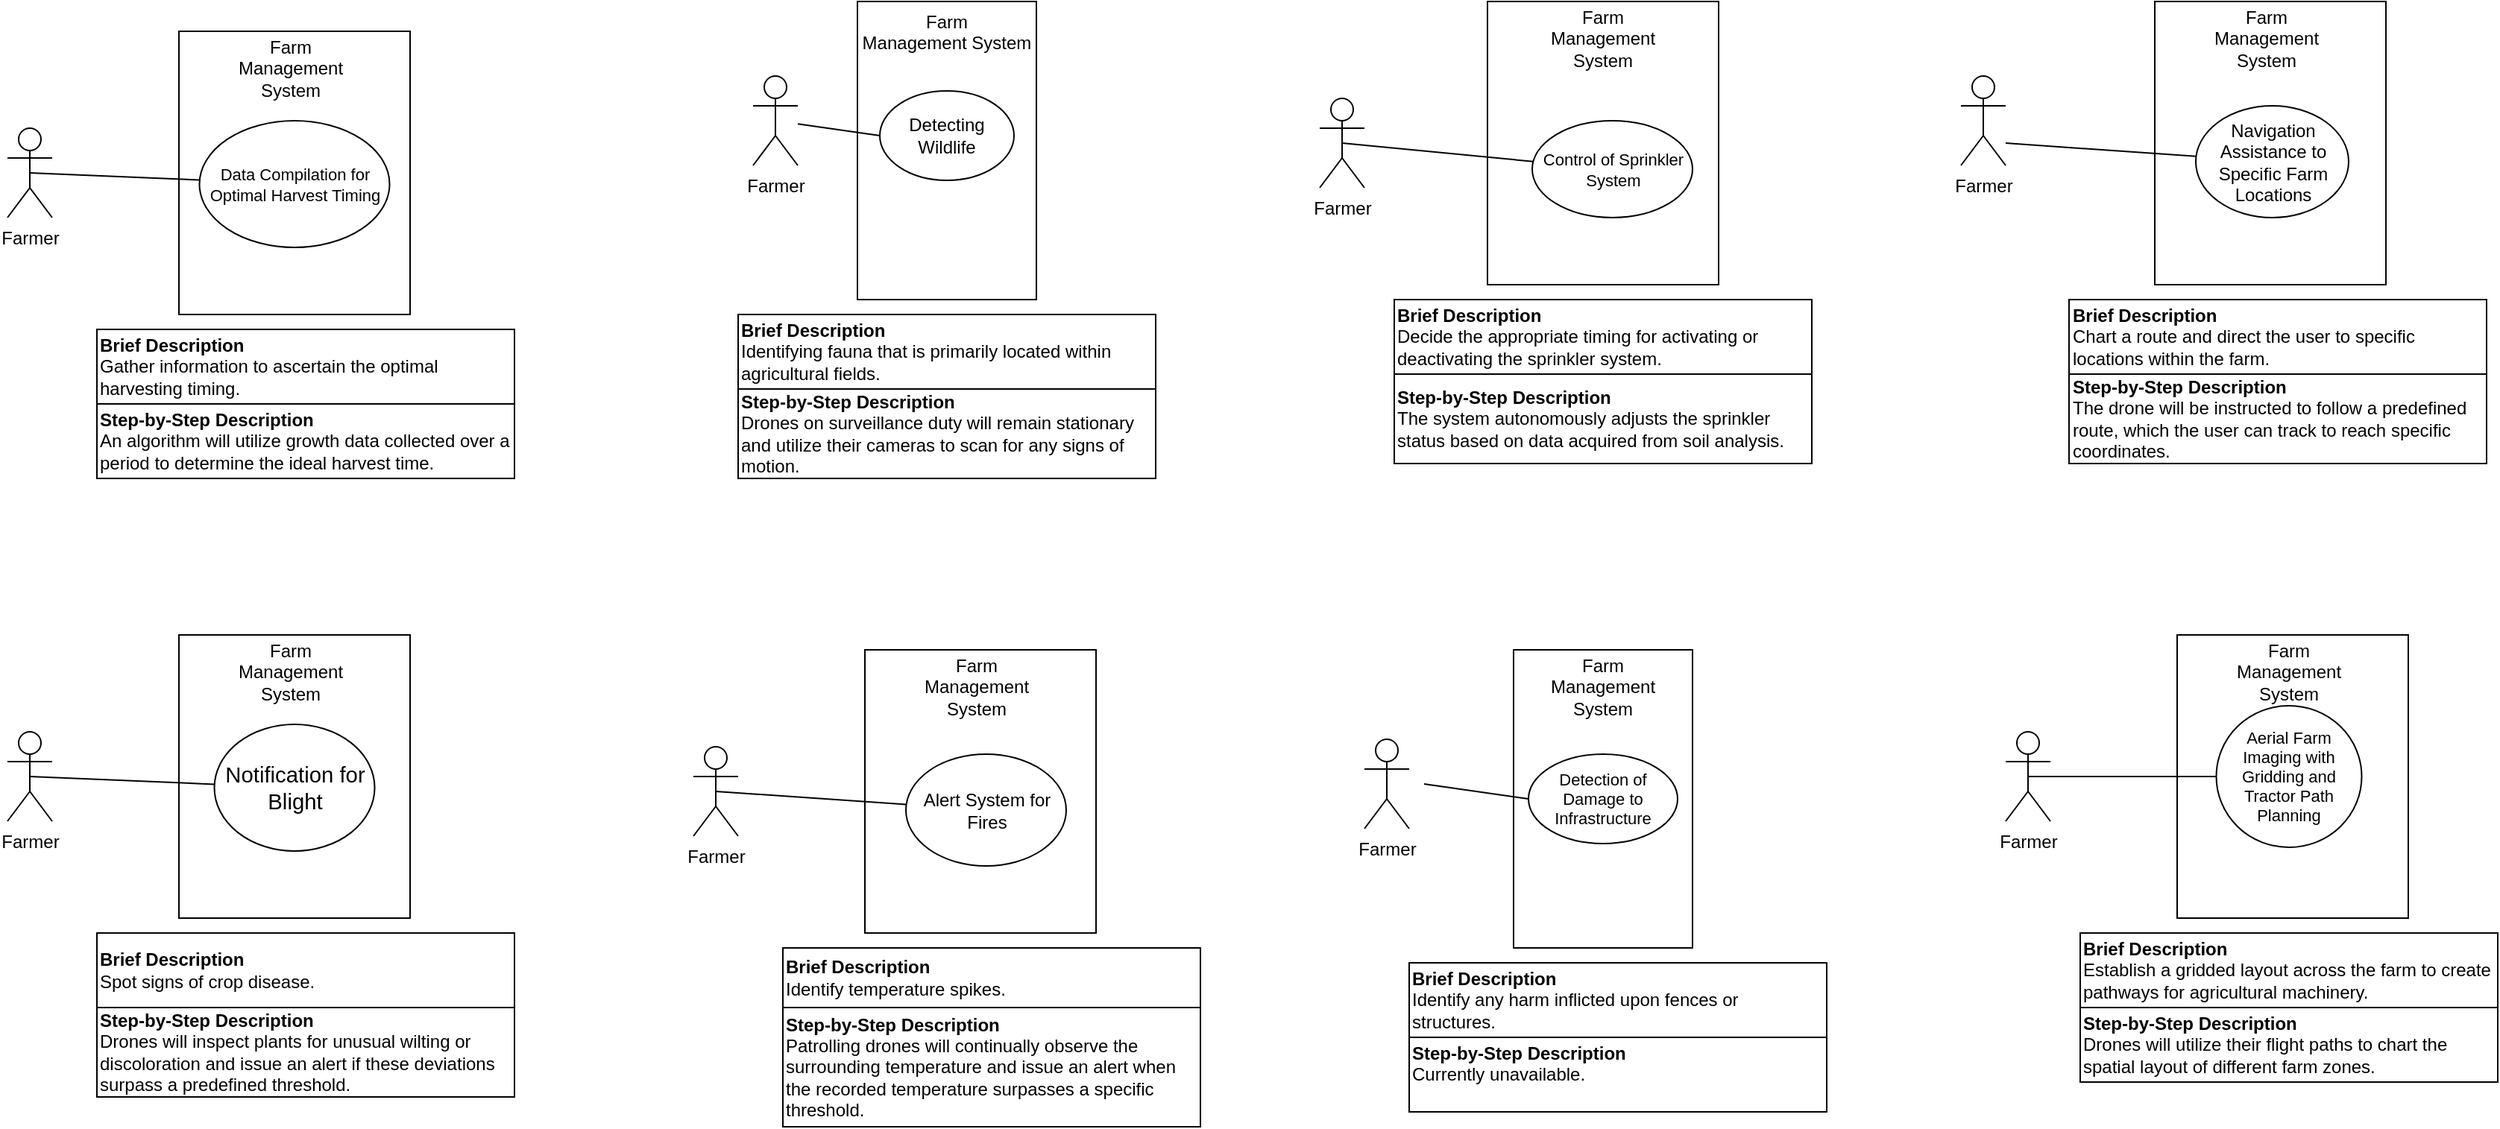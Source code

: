 <mxfile version="21.8.2" type="device" pages="3">
  <diagram id="4um2gKCAfB23NJnJ0VFd" name="Individual Use Cases">
    <mxGraphModel dx="2490" dy="1128" grid="1" gridSize="10" guides="1" tooltips="1" connect="1" arrows="1" fold="1" page="0" pageScale="1" pageWidth="850" pageHeight="1100" math="0" shadow="0">
      <root>
        <mxCell id="0" />
        <mxCell id="1" parent="0" />
        <mxCell id="TH1MS-x_CLSVfXq_Zxxo-1" value="Farmer" style="shape=umlActor;verticalLabelPosition=bottom;verticalAlign=top;html=1;outlineConnect=0;" parent="1" vertex="1">
          <mxGeometry x="90" y="130" width="30" height="60" as="geometry" />
        </mxCell>
        <mxCell id="TH1MS-x_CLSVfXq_Zxxo-10" value="&lt;div&gt;&lt;span style=&quot;font-weight: normal;&quot;&gt;Farm&lt;/span&gt;&lt;/div&gt;&lt;div&gt;&lt;span style=&quot;font-weight: normal;&quot;&gt;Management System&lt;/span&gt;&lt;/div&gt;" style="rounded=0;whiteSpace=wrap;html=1;labelPosition=center;verticalLabelPosition=middle;align=center;verticalAlign=top;fontStyle=1" parent="1" vertex="1">
          <mxGeometry x="160" y="80" width="120" height="200" as="geometry" />
        </mxCell>
        <mxCell id="TH1MS-x_CLSVfXq_Zxxo-11" value="Detecting Wildlife" style="ellipse;whiteSpace=wrap;html=1;" parent="1" vertex="1">
          <mxGeometry x="175" y="140" width="90" height="60" as="geometry" />
        </mxCell>
        <mxCell id="jcUZsNPMRemSoPe6aqb2-1" value="" style="endArrow=none;html=1;rounded=0;entryX=0;entryY=0.5;entryDx=0;entryDy=0;" parent="1" source="TH1MS-x_CLSVfXq_Zxxo-1" target="TH1MS-x_CLSVfXq_Zxxo-11" edge="1">
          <mxGeometry width="50" height="50" relative="1" as="geometry">
            <mxPoint x="125" y="210" as="sourcePoint" />
            <mxPoint x="175" y="160" as="targetPoint" />
          </mxGeometry>
        </mxCell>
        <mxCell id="jcUZsNPMRemSoPe6aqb2-2" value="" style="whiteSpace=wrap;html=1;" parent="1" vertex="1">
          <mxGeometry x="600" y="515" width="120" height="200" as="geometry" />
        </mxCell>
        <mxCell id="jcUZsNPMRemSoPe6aqb2-5" value="" style="endArrow=none;html=1;rounded=0;" parent="1" edge="1">
          <mxGeometry width="50" height="50" relative="1" as="geometry">
            <mxPoint x="540" y="605" as="sourcePoint" />
            <mxPoint x="610" y="615" as="targetPoint" />
          </mxGeometry>
        </mxCell>
        <mxCell id="jcUZsNPMRemSoPe6aqb2-4" value="Farmer" style="shape=umlActor;verticalLabelPosition=bottom;verticalAlign=top;html=1;outlineConnect=0;" parent="1" vertex="1">
          <mxGeometry x="500" y="575" width="30" height="60" as="geometry" />
        </mxCell>
        <mxCell id="jcUZsNPMRemSoPe6aqb2-6" value="Farm Management&lt;br&gt;System" style="text;html=1;strokeColor=none;fillColor=none;align=center;verticalAlign=middle;whiteSpace=wrap;rounded=0;" parent="1" vertex="1">
          <mxGeometry x="630" y="525" width="60" height="30" as="geometry" />
        </mxCell>
        <mxCell id="lPfPDWB_ZJC9qNKEnLVF-2" value="Detection of Damage to Infrastructure" style="ellipse;whiteSpace=wrap;html=1;fontSize=11;" parent="1" vertex="1">
          <mxGeometry x="610" y="585" width="100" height="60" as="geometry" />
        </mxCell>
        <mxCell id="C3q1HsH8Zarrx_W9fXwR-1" value="" style="rounded=0;whiteSpace=wrap;html=1;" parent="1" vertex="1">
          <mxGeometry x="1030" y="80" width="155" height="190" as="geometry" />
        </mxCell>
        <mxCell id="C3q1HsH8Zarrx_W9fXwR-2" value="Farmer" style="shape=umlActor;verticalLabelPosition=bottom;verticalAlign=top;html=1;outlineConnect=0;" parent="1" vertex="1">
          <mxGeometry x="900" y="130" width="30" height="60" as="geometry" />
        </mxCell>
        <mxCell id="C3q1HsH8Zarrx_W9fXwR-3" value="Navigation Assistance to Specific Farm Locations" style="ellipse;whiteSpace=wrap;html=1;" parent="1" vertex="1">
          <mxGeometry x="1057.5" y="150" width="102.5" height="75" as="geometry" />
        </mxCell>
        <mxCell id="C3q1HsH8Zarrx_W9fXwR-4" value="Farm&lt;br&gt;Management&lt;br&gt;System" style="text;html=1;strokeColor=none;fillColor=none;align=center;verticalAlign=middle;whiteSpace=wrap;rounded=0;" parent="1" vertex="1">
          <mxGeometry x="1075" y="90" width="60" height="30" as="geometry" />
        </mxCell>
        <mxCell id="C3q1HsH8Zarrx_W9fXwR-6" value="" style="endArrow=none;html=1;rounded=0;exitX=0.5;exitY=0.5;exitDx=0;exitDy=0;exitPerimeter=0;" parent="1" target="C3q1HsH8Zarrx_W9fXwR-3" edge="1">
          <mxGeometry width="50" height="50" relative="1" as="geometry">
            <mxPoint x="930" y="175" as="sourcePoint" />
            <mxPoint x="1025" y="160" as="targetPoint" />
          </mxGeometry>
        </mxCell>
        <mxCell id="C3q1HsH8Zarrx_W9fXwR-23" value="" style="rounded=0;whiteSpace=wrap;html=1;" parent="1" vertex="1">
          <mxGeometry x="1045" y="505" width="155" height="190" as="geometry" />
        </mxCell>
        <mxCell id="C3q1HsH8Zarrx_W9fXwR-24" value="Farmer" style="shape=umlActor;verticalLabelPosition=bottom;verticalAlign=top;html=1;outlineConnect=0;" parent="1" vertex="1">
          <mxGeometry x="930" y="570" width="30" height="60" as="geometry" />
        </mxCell>
        <mxCell id="C3q1HsH8Zarrx_W9fXwR-25" value="&lt;span id=&quot;docs-internal-guid-2153b64b-7fff-760e-a08f-6de862239b44&quot; style=&quot;font-size: 11px;&quot;&gt;&lt;span style=&quot;font-size: 11px; font-family: Arial; background-color: transparent; font-variant-numeric: normal; font-variant-east-asian: normal; vertical-align: baseline;&quot;&gt;Aerial Farm Imaging with Gridding and Tractor Path Planning&lt;/span&gt;&lt;/span&gt;" style="ellipse;whiteSpace=wrap;html=1;fontSize=11;" parent="1" vertex="1">
          <mxGeometry x="1071.25" y="552.5" width="97.5" height="95" as="geometry" />
        </mxCell>
        <mxCell id="C3q1HsH8Zarrx_W9fXwR-26" value="Farm&lt;br&gt;Management&lt;br&gt;System" style="text;html=1;strokeColor=none;fillColor=none;align=center;verticalAlign=middle;whiteSpace=wrap;rounded=0;" parent="1" vertex="1">
          <mxGeometry x="1090" y="515" width="60" height="30" as="geometry" />
        </mxCell>
        <mxCell id="C3q1HsH8Zarrx_W9fXwR-27" value="" style="endArrow=none;html=1;rounded=0;exitX=0.5;exitY=0.5;exitDx=0;exitDy=0;exitPerimeter=0;" parent="1" source="C3q1HsH8Zarrx_W9fXwR-24" target="C3q1HsH8Zarrx_W9fXwR-25" edge="1">
          <mxGeometry width="50" height="50" relative="1" as="geometry">
            <mxPoint x="990" y="635" as="sourcePoint" />
            <mxPoint x="1040" y="585" as="targetPoint" />
          </mxGeometry>
        </mxCell>
        <mxCell id="3ZTJvuzw1xugpm4UXg8w-1" value="" style="rounded=0;whiteSpace=wrap;html=1;" parent="1" vertex="1">
          <mxGeometry x="582.5" y="80" width="155" height="190" as="geometry" />
        </mxCell>
        <mxCell id="3ZTJvuzw1xugpm4UXg8w-2" value="Farmer" style="shape=umlActor;verticalLabelPosition=bottom;verticalAlign=top;html=1;outlineConnect=0;" parent="1" vertex="1">
          <mxGeometry x="470" y="145" width="30" height="60" as="geometry" />
        </mxCell>
        <mxCell id="3ZTJvuzw1xugpm4UXg8w-3" value="&lt;span id=&quot;docs-internal-guid-8dd8d529-7fff-9c65-739e-58dd05d31344&quot; style=&quot;font-size: 11px;&quot;&gt;&lt;span style=&quot;font-size: 11px; font-family: Arial; background-color: transparent; font-variant-numeric: normal; font-variant-east-asian: normal; vertical-align: baseline;&quot;&gt;Control of Sprinkler System&lt;/span&gt;&lt;/span&gt;" style="ellipse;whiteSpace=wrap;html=1;fontSize=11;" parent="1" vertex="1">
          <mxGeometry x="612.5" y="160" width="107.5" height="65" as="geometry" />
        </mxCell>
        <mxCell id="3ZTJvuzw1xugpm4UXg8w-4" value="Farm&lt;br&gt;Management&lt;br&gt;System" style="text;html=1;strokeColor=none;fillColor=none;align=center;verticalAlign=middle;whiteSpace=wrap;rounded=0;" parent="1" vertex="1">
          <mxGeometry x="630" y="90" width="60" height="30" as="geometry" />
        </mxCell>
        <mxCell id="3ZTJvuzw1xugpm4UXg8w-5" value="" style="endArrow=none;html=1;rounded=0;exitX=0.5;exitY=0.5;exitDx=0;exitDy=0;exitPerimeter=0;" parent="1" source="3ZTJvuzw1xugpm4UXg8w-2" target="3ZTJvuzw1xugpm4UXg8w-3" edge="1">
          <mxGeometry width="50" height="50" relative="1" as="geometry">
            <mxPoint x="530" y="210" as="sourcePoint" />
            <mxPoint x="580" y="160" as="targetPoint" />
          </mxGeometry>
        </mxCell>
        <mxCell id="3ZTJvuzw1xugpm4UXg8w-10" value="" style="rounded=0;whiteSpace=wrap;html=1;" parent="1" vertex="1">
          <mxGeometry x="-295" y="505" width="155" height="190" as="geometry" />
        </mxCell>
        <mxCell id="3ZTJvuzw1xugpm4UXg8w-11" value="Farmer" style="shape=umlActor;verticalLabelPosition=bottom;verticalAlign=top;html=1;outlineConnect=0;" parent="1" vertex="1">
          <mxGeometry x="-410" y="570" width="30" height="60" as="geometry" />
        </mxCell>
        <mxCell id="3ZTJvuzw1xugpm4UXg8w-12" value="&lt;span id=&quot;docs-internal-guid-71886cd5-7fff-0b41-8534-08dae270cb66&quot;&gt;&lt;span style=&quot;font-size: 11pt; font-family: Arial; background-color: transparent; font-variant-numeric: normal; font-variant-east-asian: normal; vertical-align: baseline;&quot;&gt;Notification for Blight&lt;/span&gt;&lt;/span&gt;" style="ellipse;whiteSpace=wrap;html=1;" parent="1" vertex="1">
          <mxGeometry x="-271.25" y="565" width="107.5" height="85" as="geometry" />
        </mxCell>
        <mxCell id="3ZTJvuzw1xugpm4UXg8w-13" value="Farm&lt;br&gt;Management&lt;br&gt;System" style="text;html=1;strokeColor=none;fillColor=none;align=center;verticalAlign=middle;whiteSpace=wrap;rounded=0;" parent="1" vertex="1">
          <mxGeometry x="-250" y="515" width="60" height="30" as="geometry" />
        </mxCell>
        <mxCell id="3ZTJvuzw1xugpm4UXg8w-14" value="" style="endArrow=none;html=1;rounded=0;exitX=0.5;exitY=0.5;exitDx=0;exitDy=0;exitPerimeter=0;" parent="1" source="3ZTJvuzw1xugpm4UXg8w-11" target="3ZTJvuzw1xugpm4UXg8w-12" edge="1">
          <mxGeometry width="50" height="50" relative="1" as="geometry">
            <mxPoint x="-350" y="635" as="sourcePoint" />
            <mxPoint x="-300" y="585" as="targetPoint" />
          </mxGeometry>
        </mxCell>
        <mxCell id="C3q1HsH8Zarrx_W9fXwR-32" value="" style="rounded=0;whiteSpace=wrap;html=1;" parent="1" vertex="1">
          <mxGeometry x="-295" y="100" width="155" height="190" as="geometry" />
        </mxCell>
        <mxCell id="C3q1HsH8Zarrx_W9fXwR-33" value="Farmer" style="shape=umlActor;verticalLabelPosition=bottom;verticalAlign=top;html=1;outlineConnect=0;" parent="1" vertex="1">
          <mxGeometry x="-410" y="165" width="30" height="60" as="geometry" />
        </mxCell>
        <mxCell id="C3q1HsH8Zarrx_W9fXwR-34" value="&lt;font face=&quot;Arial&quot;&gt;Data Compilation for Optimal Harvest Timing&lt;br&gt;&lt;/font&gt;" style="ellipse;whiteSpace=wrap;html=1;fontSize=11;" parent="1" vertex="1">
          <mxGeometry x="-281.25" y="160" width="127.5" height="85" as="geometry" />
        </mxCell>
        <mxCell id="C3q1HsH8Zarrx_W9fXwR-35" value="Farm&lt;br&gt;Management&lt;br&gt;System" style="text;html=1;strokeColor=none;fillColor=none;align=center;verticalAlign=middle;whiteSpace=wrap;rounded=0;" parent="1" vertex="1">
          <mxGeometry x="-250" y="110" width="60" height="30" as="geometry" />
        </mxCell>
        <mxCell id="C3q1HsH8Zarrx_W9fXwR-36" value="" style="endArrow=none;html=1;rounded=0;exitX=0.5;exitY=0.5;exitDx=0;exitDy=0;exitPerimeter=0;" parent="1" source="C3q1HsH8Zarrx_W9fXwR-33" target="C3q1HsH8Zarrx_W9fXwR-34" edge="1">
          <mxGeometry width="50" height="50" relative="1" as="geometry">
            <mxPoint x="-350" y="230" as="sourcePoint" />
            <mxPoint x="-300" y="180" as="targetPoint" />
          </mxGeometry>
        </mxCell>
        <mxCell id="C3q1HsH8Zarrx_W9fXwR-41" value="" style="rounded=0;whiteSpace=wrap;html=1;" parent="1" vertex="1">
          <mxGeometry x="165" y="515" width="155" height="190" as="geometry" />
        </mxCell>
        <mxCell id="C3q1HsH8Zarrx_W9fXwR-42" value="Farmer" style="shape=umlActor;verticalLabelPosition=bottom;verticalAlign=top;html=1;outlineConnect=0;" parent="1" vertex="1">
          <mxGeometry x="50" y="580" width="30" height="60" as="geometry" />
        </mxCell>
        <mxCell id="C3q1HsH8Zarrx_W9fXwR-43" value="&lt;font face=&quot;Arial&quot;&gt;Alert System for Fires&lt;/font&gt;" style="ellipse;whiteSpace=wrap;html=1;" parent="1" vertex="1">
          <mxGeometry x="192.5" y="585" width="107.5" height="75" as="geometry" />
        </mxCell>
        <mxCell id="C3q1HsH8Zarrx_W9fXwR-44" value="Farm&lt;br&gt;Management&lt;br&gt;System" style="text;html=1;strokeColor=none;fillColor=none;align=center;verticalAlign=middle;whiteSpace=wrap;rounded=0;" parent="1" vertex="1">
          <mxGeometry x="210" y="525" width="60" height="30" as="geometry" />
        </mxCell>
        <mxCell id="C3q1HsH8Zarrx_W9fXwR-45" value="" style="endArrow=none;html=1;rounded=0;exitX=0.5;exitY=0.5;exitDx=0;exitDy=0;exitPerimeter=0;" parent="1" source="C3q1HsH8Zarrx_W9fXwR-42" target="C3q1HsH8Zarrx_W9fXwR-43" edge="1">
          <mxGeometry width="50" height="50" relative="1" as="geometry">
            <mxPoint x="110" y="645" as="sourcePoint" />
            <mxPoint x="160" y="595" as="targetPoint" />
          </mxGeometry>
        </mxCell>
        <mxCell id="E-vOcBIelgj4l8DC9YDQ-1" value="&lt;b&gt;Brief Description&lt;/b&gt;&lt;br&gt;Identifying fauna that is primarily located within agricultural fields.&lt;br&gt;" style="rounded=0;whiteSpace=wrap;html=1;align=left;" parent="1" vertex="1">
          <mxGeometry x="80" y="290" width="280" height="50" as="geometry" />
        </mxCell>
        <mxCell id="E-vOcBIelgj4l8DC9YDQ-2" value="&lt;b&gt;Step-by-Step Description&lt;/b&gt;&lt;br&gt;Drones on surveillance duty will remain stationary and utilize their cameras to scan for any signs of motion." style="rounded=0;whiteSpace=wrap;html=1;align=left;" parent="1" vertex="1">
          <mxGeometry x="80" y="340" width="280" height="60" as="geometry" />
        </mxCell>
        <mxCell id="E-vOcBIelgj4l8DC9YDQ-3" value="&lt;b&gt;Brief Description&lt;/b&gt;&lt;br&gt;Decide the appropriate timing for activating or deactivating the sprinkler system." style="rounded=0;whiteSpace=wrap;html=1;align=left;" parent="1" vertex="1">
          <mxGeometry x="520" y="280" width="280" height="50" as="geometry" />
        </mxCell>
        <mxCell id="E-vOcBIelgj4l8DC9YDQ-4" value="&lt;b&gt;Step-by-Step Description&lt;/b&gt;&lt;br&gt;The system autonomously adjusts the sprinkler status based on data acquired from soil analysis." style="rounded=0;whiteSpace=wrap;html=1;align=left;" parent="1" vertex="1">
          <mxGeometry x="520" y="330" width="280" height="60" as="geometry" />
        </mxCell>
        <mxCell id="E-vOcBIelgj4l8DC9YDQ-5" value="&lt;b&gt;Brief Description&lt;/b&gt;&lt;br&gt;Identify any harm inflicted upon fences or structures." style="rounded=0;whiteSpace=wrap;html=1;align=left;" parent="1" vertex="1">
          <mxGeometry x="530" y="725" width="280" height="50" as="geometry" />
        </mxCell>
        <mxCell id="E-vOcBIelgj4l8DC9YDQ-6" value="&lt;b&gt;Step-by-Step Description&lt;br&gt;&lt;/b&gt;Currently unavailable.&lt;br&gt;&lt;br&gt;" style="rounded=0;whiteSpace=wrap;html=1;align=left;" parent="1" vertex="1">
          <mxGeometry x="530" y="775" width="280" height="50" as="geometry" />
        </mxCell>
        <mxCell id="E-vOcBIelgj4l8DC9YDQ-7" value="&lt;b&gt;Brief Description&lt;/b&gt;&lt;br&gt;Spot signs of crop disease." style="rounded=0;whiteSpace=wrap;html=1;align=left;" parent="1" vertex="1">
          <mxGeometry x="-350" y="705" width="280" height="50" as="geometry" />
        </mxCell>
        <mxCell id="E-vOcBIelgj4l8DC9YDQ-8" value="&lt;b&gt;Step-by-Step Description&lt;br&gt;&lt;/b&gt;Drones will inspect plants for unusual wilting or discoloration and issue an alert if these deviations surpass a predefined threshold.&lt;br&gt;" style="rounded=0;whiteSpace=wrap;html=1;align=left;" parent="1" vertex="1">
          <mxGeometry x="-350" y="755" width="280" height="60" as="geometry" />
        </mxCell>
        <mxCell id="E-vOcBIelgj4l8DC9YDQ-9" value="&lt;b&gt;Brief Description&lt;/b&gt;&lt;br&gt;Chart a route and direct the user to specific locations within the farm." style="rounded=0;whiteSpace=wrap;html=1;align=left;" parent="1" vertex="1">
          <mxGeometry x="972.5" y="280" width="280" height="50" as="geometry" />
        </mxCell>
        <mxCell id="E-vOcBIelgj4l8DC9YDQ-10" value="&lt;b&gt;Step-by-Step Description&lt;br&gt;&lt;/b&gt;The drone will be instructed to follow a predefined route, which the user can track to reach specific coordinates.&lt;br&gt;" style="rounded=0;whiteSpace=wrap;html=1;align=left;" parent="1" vertex="1">
          <mxGeometry x="972.5" y="330" width="280" height="60" as="geometry" />
        </mxCell>
        <mxCell id="E-vOcBIelgj4l8DC9YDQ-11" value="&lt;b&gt;Brief Description&lt;/b&gt;&lt;br&gt;Gather information to ascertain the optimal harvesting timing." style="rounded=0;whiteSpace=wrap;html=1;align=left;" parent="1" vertex="1">
          <mxGeometry x="-350" y="300" width="280" height="50" as="geometry" />
        </mxCell>
        <mxCell id="E-vOcBIelgj4l8DC9YDQ-12" value="&lt;b&gt;Step-by-Step Description&lt;br&gt;&lt;/b&gt;An algorithm will utilize growth data collected over a period to determine the ideal harvest time." style="rounded=0;whiteSpace=wrap;html=1;align=left;" parent="1" vertex="1">
          <mxGeometry x="-350" y="350" width="280" height="50" as="geometry" />
        </mxCell>
        <mxCell id="E-vOcBIelgj4l8DC9YDQ-13" value="&lt;b&gt;Brief Description&lt;/b&gt;&lt;br&gt;Establish a gridded layout across the farm to create pathways for agricultural machinery." style="rounded=0;whiteSpace=wrap;html=1;align=left;" parent="1" vertex="1">
          <mxGeometry x="980" y="705" width="280" height="50" as="geometry" />
        </mxCell>
        <mxCell id="E-vOcBIelgj4l8DC9YDQ-14" value="&lt;b&gt;Step-by-Step Description&lt;br&gt;&lt;/b&gt;Drones will utilize their flight paths to chart the spatial layout of different farm zones." style="rounded=0;whiteSpace=wrap;html=1;align=left;" parent="1" vertex="1">
          <mxGeometry x="980" y="755" width="280" height="50" as="geometry" />
        </mxCell>
        <mxCell id="E-vOcBIelgj4l8DC9YDQ-15" value="&lt;b&gt;Brief Description&lt;/b&gt;&lt;br&gt;Identify temperature spikes." style="rounded=0;whiteSpace=wrap;html=1;align=left;" parent="1" vertex="1">
          <mxGeometry x="110" y="715" width="280" height="40" as="geometry" />
        </mxCell>
        <mxCell id="E-vOcBIelgj4l8DC9YDQ-16" value="&lt;b&gt;Step-by-Step Description&lt;/b&gt;&lt;br&gt;Patrolling drones will continually observe the surrounding temperature and issue an alert when the recorded temperature surpasses a specific threshold." style="rounded=0;whiteSpace=wrap;html=1;align=left;" parent="1" vertex="1">
          <mxGeometry x="110" y="755" width="280" height="80" as="geometry" />
        </mxCell>
      </root>
    </mxGraphModel>
  </diagram>
  <diagram id="-qOg1UVlgXfMNy_iU5KJ" name="Wireframe">
    <mxGraphModel dx="2814" dy="2011" grid="1" gridSize="10" guides="1" tooltips="1" connect="1" arrows="1" fold="1" page="0" pageScale="1" pageWidth="850" pageHeight="1100" math="0" shadow="0">
      <root>
        <mxCell id="0" />
        <mxCell id="1" parent="0" />
        <mxCell id="T6OipnHsvAS3GVhBoPne-1" value="&lt;span style=&quot;color: rgba(0, 0, 0, 0); font-family: monospace; font-size: 0px;&quot;&gt;%3CmxGraphModel%3E%3Croot%3E%3CmxCell%20id%3D%220%22%2F%3E%3CmxCell%20id%3D%221%22%20parent%3D%220%22%2F%3E%3CmxCell%20id%3D%222%22%20value%3D%22Theft%20in%20Progress%22%20style%3D%22text%3Bhtml%3D1%3BstrokeColor%3Dnone%3BfillColor%3Dnone%3Balign%3Dcenter%3BverticalAlign%3Dmiddle%3BwhiteSpace%3Dwrap%3Brounded%3D0%3B%22%20vertex%3D%221%22%20parent%3D%221%22%3E%3CmxGeometry%20x%3D%22245%22%20y%3D%22250%22%20width%3D%22135%22%20height%3D%2230%22%20as%3D%22geometry%22%2F%3E%3C%2FmxCell%3E%3C%2Froot%3E%3C%2FmxGraphModel%3E&lt;/span&gt;" style="strokeWidth=1;shadow=0;dashed=0;align=center;html=1;shape=mxgraph.mockup.containers.window;align=left;verticalAlign=top;spacingLeft=8;strokeColor2=#0097D9;strokeColor3=#C4C4C4;mainText=;fontSize=17;labelBackgroundColor=none;fillColor=#eeeeee;strokeColor=#36393d;" parent="1" vertex="1">
          <mxGeometry x="165" y="115" width="1155" height="745" as="geometry" />
        </mxCell>
        <mxCell id="T6OipnHsvAS3GVhBoPne-2" value="Notification Alerts" style="swimlane;fontSize=13;" parent="1" vertex="1">
          <mxGeometry x="190" y="170" width="375" height="300" as="geometry">
            <mxRectangle x="190" y="170" width="80" height="30" as="alternateBounds" />
          </mxGeometry>
        </mxCell>
        <mxCell id="T6OipnHsvAS3GVhBoPne-4" value="Wildlife Spotted at ___ Location." style="text;html=1;strokeColor=none;fillColor=none;align=center;verticalAlign=middle;whiteSpace=wrap;rounded=0;" parent="T6OipnHsvAS3GVhBoPne-2" vertex="1">
          <mxGeometry x="45" y="37.6" width="135" height="32.4" as="geometry" />
        </mxCell>
        <mxCell id="T6OipnHsvAS3GVhBoPne-5" value="Damage Identified at ___" style="text;html=1;strokeColor=none;fillColor=none;align=center;verticalAlign=middle;whiteSpace=wrap;rounded=0;" parent="T6OipnHsvAS3GVhBoPne-2" vertex="1">
          <mxGeometry x="56.7" y="103.2" width="100" height="30" as="geometry" />
        </mxCell>
        <mxCell id="a_nyMq2hAGcwKseDdpKZ-3" value="Farm Mapping Underway." style="text;html=1;strokeColor=none;fillColor=none;align=center;verticalAlign=middle;whiteSpace=wrap;rounded=0;" parent="T6OipnHsvAS3GVhBoPne-2" vertex="1">
          <mxGeometry x="35" y="153" width="135" height="50" as="geometry" />
        </mxCell>
        <mxCell id="a_nyMq2hAGcwKseDdpKZ-6" value="Activation/Deactivation of Sprinklers." style="text;html=1;strokeColor=none;fillColor=none;align=center;verticalAlign=middle;whiteSpace=wrap;rounded=0;" parent="T6OipnHsvAS3GVhBoPne-2" vertex="1">
          <mxGeometry x="240" y="30" width="100" height="50" as="geometry" />
        </mxCell>
        <mxCell id="w7RPifx10DvSIGGrjfJT-1" value="Harvest Time Identified for ___." style="text;html=1;strokeColor=none;fillColor=none;align=center;verticalAlign=middle;whiteSpace=wrap;rounded=0;" parent="T6OipnHsvAS3GVhBoPne-2" vertex="1">
          <mxGeometry x="225" y="153" width="150" height="55" as="geometry" />
        </mxCell>
        <mxCell id="w7RPifx10DvSIGGrjfJT-2" value="Formation of Farm Grid Underway." style="text;html=1;strokeColor=none;fillColor=none;align=center;verticalAlign=middle;whiteSpace=wrap;rounded=0;" parent="T6OipnHsvAS3GVhBoPne-2" vertex="1">
          <mxGeometry x="39.2" y="223" width="135" height="50" as="geometry" />
        </mxCell>
        <mxCell id="w7RPifx10DvSIGGrjfJT-3" value="Alert: Fire Detected at ____." style="text;html=1;strokeColor=none;fillColor=none;align=center;verticalAlign=middle;whiteSpace=wrap;rounded=0;" parent="T6OipnHsvAS3GVhBoPne-2" vertex="1">
          <mxGeometry x="235" y="230.24" width="110" height="35.76" as="geometry" />
        </mxCell>
        <mxCell id="a_nyMq2hAGcwKseDdpKZ-7" value="Blight Identified." style="text;html=1;strokeColor=none;fillColor=none;align=center;verticalAlign=middle;whiteSpace=wrap;rounded=0;" parent="T6OipnHsvAS3GVhBoPne-2" vertex="1">
          <mxGeometry x="222.5" y="103.2" width="135" height="30" as="geometry" />
        </mxCell>
        <mxCell id="8RSXhC1pZMWnXzmr396H-6" value="" style="shape=image;html=1;verticalAlign=top;verticalLabelPosition=bottom;labelBackgroundColor=#ffffff;imageAspect=0;aspect=fixed;image=https://cdn0.iconfinder.com/data/icons/evericons-24px-vol-2/24/bell-alert-128.png;imageBackground=#FF8E0D;" vertex="1" parent="T6OipnHsvAS3GVhBoPne-2">
          <mxGeometry x="11.2" y="105.2" width="28" height="28" as="geometry" />
        </mxCell>
        <mxCell id="8RSXhC1pZMWnXzmr396H-7" value="" style="shape=image;html=1;verticalAlign=top;verticalLabelPosition=bottom;labelBackgroundColor=#ffffff;imageAspect=0;aspect=fixed;image=https://cdn0.iconfinder.com/data/icons/evericons-24px-vol-2/24/bell-alert-128.png;imageBackground=#FF8E0D;" vertex="1" parent="T6OipnHsvAS3GVhBoPne-2">
          <mxGeometry x="11.2" y="164" width="28" height="28" as="geometry" />
        </mxCell>
        <mxCell id="8RSXhC1pZMWnXzmr396H-8" value="" style="shape=image;html=1;verticalAlign=top;verticalLabelPosition=bottom;labelBackgroundColor=#ffffff;imageAspect=0;aspect=fixed;image=https://cdn0.iconfinder.com/data/icons/evericons-24px-vol-2/24/bell-alert-128.png;imageBackground=#FF8E0D;" vertex="1" parent="T6OipnHsvAS3GVhBoPne-2">
          <mxGeometry x="11.2" y="234" width="28" height="28" as="geometry" />
        </mxCell>
        <mxCell id="8RSXhC1pZMWnXzmr396H-9" value="" style="shape=image;html=1;verticalAlign=top;verticalLabelPosition=bottom;labelBackgroundColor=#ffffff;imageAspect=0;aspect=fixed;image=https://cdn0.iconfinder.com/data/icons/evericons-24px-vol-2/24/bell-alert-128.png;imageBackground=#FF8E0D;" vertex="1" parent="T6OipnHsvAS3GVhBoPne-2">
          <mxGeometry x="197" y="39.8" width="28" height="28" as="geometry" />
        </mxCell>
        <mxCell id="8RSXhC1pZMWnXzmr396H-10" value="" style="shape=image;html=1;verticalAlign=top;verticalLabelPosition=bottom;labelBackgroundColor=#ffffff;imageAspect=0;aspect=fixed;image=https://cdn0.iconfinder.com/data/icons/evericons-24px-vol-2/24/bell-alert-128.png;imageBackground=#FF8E0D;" vertex="1" parent="T6OipnHsvAS3GVhBoPne-2">
          <mxGeometry x="200" y="103.2" width="28" height="28" as="geometry" />
        </mxCell>
        <mxCell id="8RSXhC1pZMWnXzmr396H-11" value="" style="shape=image;html=1;verticalAlign=top;verticalLabelPosition=bottom;labelBackgroundColor=#ffffff;imageAspect=0;aspect=fixed;image=https://cdn0.iconfinder.com/data/icons/evericons-24px-vol-2/24/bell-alert-128.png;imageBackground=#FF8E0D;" vertex="1" parent="T6OipnHsvAS3GVhBoPne-2">
          <mxGeometry x="200" y="164" width="28" height="28" as="geometry" />
        </mxCell>
        <mxCell id="T6OipnHsvAS3GVhBoPne-7" value="Real-time Camera View" style="swimlane;fontSize=13;" parent="1" vertex="1">
          <mxGeometry x="1010" y="170" width="290" height="300" as="geometry" />
        </mxCell>
        <mxCell id="tBcEd5xamH5S5_MDL1Tj-18" value="" style="verticalLabelPosition=bottom;html=1;verticalAlign=top;align=center;strokeColor=none;fillColor=#0097D9;shape=mxgraph.azure.tablet;pointerEvents=1;" vertex="1" parent="T6OipnHsvAS3GVhBoPne-7">
          <mxGeometry x="150" y="196" width="120" height="81.5" as="geometry" />
        </mxCell>
        <mxCell id="tBcEd5xamH5S5_MDL1Tj-19" value="&lt;span style=&quot;font-size: 14px;&quot;&gt;Drone 4&lt;/span&gt;" style="text;html=1;strokeColor=none;fillColor=none;align=center;verticalAlign=middle;whiteSpace=wrap;rounded=0;" vertex="1" parent="T6OipnHsvAS3GVhBoPne-7">
          <mxGeometry x="175" y="216.75" width="70" height="40" as="geometry" />
        </mxCell>
        <mxCell id="T6OipnHsvAS3GVhBoPne-12" value="Operations" style="swimlane;fontSize=13;startSize=23;" parent="1" vertex="1">
          <mxGeometry x="190" y="530" width="350" height="310" as="geometry" />
        </mxCell>
        <mxCell id="T6OipnHsvAS3GVhBoPne-13" value="Display the wildlife tracking record." style="rounded=1;whiteSpace=wrap;html=1;gradientColor=none;fillColor=#0097D9;fontColor=#FFFFFF;" parent="T6OipnHsvAS3GVhBoPne-12" vertex="1">
          <mxGeometry x="20" y="88.13" width="130" height="36.25" as="geometry" />
        </mxCell>
        <mxCell id="7TDXs1eRgTGG5PDlZ5EQ-1" value="Provide directions to the designated area." style="rounded=1;whiteSpace=wrap;html=1;fontColor=#FFFFFF;fillColor=#0097D9;" parent="T6OipnHsvAS3GVhBoPne-12" vertex="1">
          <mxGeometry x="20" y="180" width="130" height="42.5" as="geometry" />
        </mxCell>
        <mxCell id="T6OipnHsvAS3GVhBoPne-15" value="Display historical damage records." style="rounded=1;whiteSpace=wrap;html=1;fillColor=#0097D9;fontColor=#FFFFFF;" parent="T6OipnHsvAS3GVhBoPne-12" vertex="1">
          <mxGeometry x="210" y="86.25" width="130" height="40" as="geometry" />
        </mxCell>
        <mxCell id="T6OipnHsvAS3GVhBoPne-14" value="Playback Videos" style="swimlane;fontSize=13;" parent="1" vertex="1">
          <mxGeometry x="990" y="520" width="320" height="310" as="geometry">
            <mxRectangle x="530" y="710" width="130" height="30" as="alternateBounds" />
          </mxGeometry>
        </mxCell>
        <mxCell id="m2NS6HJJdCFPKQskozgW-15" value="" style="endArrow=classic;html=1;rounded=0;" parent="T6OipnHsvAS3GVhBoPne-14" edge="1">
          <mxGeometry width="50" height="50" relative="1" as="geometry">
            <mxPoint x="147.5" y="251.25" as="sourcePoint" />
            <mxPoint x="150" y="400" as="targetPoint" />
            <Array as="points">
              <mxPoint x="150" y="350" />
            </Array>
          </mxGeometry>
        </mxCell>
        <mxCell id="HoiX9pUDGmllh2p3eOpc-15" value="" style="verticalLabelPosition=bottom;verticalAlign=top;html=1;shadow=0;dashed=0;strokeWidth=1;shape=mxgraph.android.tab2;strokeColor=#6c8ebf;direction=north;fillColor=#0097D9;whiteSpace=wrap;" vertex="1" parent="T6OipnHsvAS3GVhBoPne-14">
          <mxGeometry x="49.39" y="70" width="221.21" height="120" as="geometry" />
        </mxCell>
        <mxCell id="T6OipnHsvAS3GVhBoPne-20" value="" style="points=[[0,0.5,0],[0.19,0.02,0],[0.59,0,0],[0.985,0.02,0],[1,0.5,0],[0.985,0.98,0],[0.59,1,0],[0.19,0.98,0]];verticalLabelPosition=bottom;sketch=0;html=1;verticalAlign=top;aspect=fixed;align=center;pointerEvents=1;shape=mxgraph.cisco19.camera;fillColor=#0097D9;strokeColor=none;rotation=-180;" parent="T6OipnHsvAS3GVhBoPne-14" vertex="1">
          <mxGeometry x="124.01" y="110" width="71.99" height="40" as="geometry" />
        </mxCell>
        <mxCell id="T6OipnHsvAS3GVhBoPne-16" value="" style="endArrow=classic;html=1;rounded=0;exitX=0;exitY=0.5;exitDx=0;exitDy=0;entryX=0;entryY=0;entryDx=100;entryDy=60;entryPerimeter=0;" parent="1" source="T6OipnHsvAS3GVhBoPne-13" target="T6OipnHsvAS3GVhBoPne-18" edge="1">
          <mxGeometry width="50" height="50" relative="1" as="geometry">
            <mxPoint x="605" y="595.5" as="sourcePoint" />
            <mxPoint x="35" y="500.5" as="targetPoint" />
          </mxGeometry>
        </mxCell>
        <mxCell id="T6OipnHsvAS3GVhBoPne-17" value="" style="endArrow=classic;html=1;rounded=0;exitX=0;exitY=0.5;exitDx=0;exitDy=0;entryX=0;entryY=0;entryDx=100;entryDy=60;entryPerimeter=0;" parent="1" source="T6OipnHsvAS3GVhBoPne-15" target="T6OipnHsvAS3GVhBoPne-19" edge="1">
          <mxGeometry width="50" height="50" relative="1" as="geometry">
            <mxPoint x="605" y="595.5" as="sourcePoint" />
            <mxPoint x="37.16" y="609.6" as="targetPoint" />
          </mxGeometry>
        </mxCell>
        <mxCell id="T6OipnHsvAS3GVhBoPne-18" value="Display wildlife footage in the playback interface." style="shape=note;size=20;whiteSpace=wrap;html=1;" parent="1" vertex="1">
          <mxGeometry x="-10" y="580" width="110" height="100" as="geometry" />
        </mxCell>
        <mxCell id="T6OipnHsvAS3GVhBoPne-19" value="Present damage footage in the playback interface." style="shape=note;size=20;whiteSpace=wrap;html=1;" parent="1" vertex="1">
          <mxGeometry x="190" y="910" width="110" height="100" as="geometry" />
        </mxCell>
        <mxCell id="sJUthqzadMl2rlsCx_0m-7" value="" style="verticalLabelPosition=bottom;shadow=0;dashed=0;align=center;html=1;verticalAlign=top;strokeWidth=1;shape=mxgraph.mockup.navigation.pageControl;fillColor=#999999;strokeColor=#ddeeff;" parent="1" vertex="1">
          <mxGeometry x="1100" y="474.5" width="100" height="30" as="geometry" />
        </mxCell>
        <mxCell id="sJUthqzadMl2rlsCx_0m-8" value="" style="endArrow=classic;html=1;rounded=0;exitX=0;exitY=0.5;exitDx=0;exitDy=0;" parent="1" edge="1">
          <mxGeometry width="50" height="50" relative="1" as="geometry">
            <mxPoint x="1170" y="490" as="sourcePoint" />
            <mxPoint x="1380" y="490" as="targetPoint" />
            <Array as="points">
              <mxPoint x="1280" y="490" />
            </Array>
          </mxGeometry>
        </mxCell>
        <mxCell id="sJUthqzadMl2rlsCx_0m-9" value="Navigate through three camera pages." style="shape=note;size=20;whiteSpace=wrap;html=1;" parent="1" vertex="1">
          <mxGeometry x="1390" y="437.5" width="100" height="100" as="geometry" />
        </mxCell>
        <mxCell id="zcSme4EzcZ336PvS9N8d-1" value="Crop State" style="swimlane;fontSize=13;startSize=23;" parent="1" vertex="1">
          <mxGeometry x="570" y="530" width="400" height="310" as="geometry">
            <mxRectangle x="530" y="710" width="130" height="30" as="alternateBounds" />
          </mxGeometry>
        </mxCell>
        <mxCell id="zcSme4EzcZ336PvS9N8d-2" value="" style="verticalLabelPosition=bottom;shadow=0;dashed=0;align=center;html=1;verticalAlign=top;strokeWidth=1;shape=mxgraph.mockup.graphics.lineChart;strokeColor=#36393d;strokeColor2=#666666;strokeColor3=#008cff;strokeColor4=#dddddd;fillColor=none;" parent="zcSme4EzcZ336PvS9N8d-1" vertex="1">
          <mxGeometry x="20" y="45" width="360" height="235" as="geometry" />
        </mxCell>
        <mxCell id="uUqKKhaHqFkLxpoX8htN-1" value="Generate a farm layout grid." style="rounded=1;whiteSpace=wrap;html=1;fontColor=#FFFFFF;fillColor=#0097D9;" parent="1" vertex="1">
          <mxGeometry x="400" y="710" width="130" height="41.25" as="geometry" />
        </mxCell>
        <mxCell id="uUqKKhaHqFkLxpoX8htN-5" value="" style="endArrow=classic;html=1;rounded=0;exitX=0.5;exitY=1;exitDx=0;exitDy=0;entryX=0;entryY=0;entryDx=100;entryDy=60;entryPerimeter=0;" parent="1" source="uUqKKhaHqFkLxpoX8htN-1" target="uUqKKhaHqFkLxpoX8htN-6" edge="1">
          <mxGeometry width="50" height="50" relative="1" as="geometry">
            <mxPoint x="620" y="690" as="sourcePoint" />
            <mxPoint x="180" y="930" as="targetPoint" />
          </mxGeometry>
        </mxCell>
        <mxCell id="uUqKKhaHqFkLxpoX8htN-6" value="Generate a farm grid for equipment placement." style="shape=note;size=20;whiteSpace=wrap;html=1;" parent="1" vertex="1">
          <mxGeometry x="390" y="920" width="110" height="100" as="geometry" />
        </mxCell>
        <mxCell id="zcSme4EzcZ336PvS9N8d-3" value="Farm Map" style="swimlane;fontSize=13;" parent="1" vertex="1">
          <mxGeometry x="570" y="170" width="410" height="320" as="geometry">
            <mxRectangle x="530" y="710" width="130" height="30" as="alternateBounds" />
          </mxGeometry>
        </mxCell>
        <mxCell id="zcSme4EzcZ336PvS9N8d-5" value="" style="verticalLabelPosition=bottom;shadow=0;dashed=0;align=center;html=1;verticalAlign=top;strokeWidth=1;shape=mxgraph.mockup.misc.map;fillColor=#ffe6cc;strokeColor=#d79b00;" parent="1" vertex="1">
          <mxGeometry x="580" y="200" width="390" height="280" as="geometry" />
        </mxCell>
        <mxCell id="zcSme4EzcZ336PvS9N8d-7" style="edgeStyle=orthogonalEdgeStyle;rounded=0;orthogonalLoop=1;jettySize=auto;html=1;" parent="1" source="zcSme4EzcZ336PvS9N8d-6" target="zcSme4EzcZ336PvS9N8d-2" edge="1">
          <mxGeometry relative="1" as="geometry">
            <mxPoint x="1360" y="780" as="targetPoint" />
          </mxGeometry>
        </mxCell>
        <mxCell id="zcSme4EzcZ336PvS9N8d-6" value="Displays real-time crop health by measuring height." style="shape=note;size=20;whiteSpace=wrap;html=1;" parent="1" vertex="1">
          <mxGeometry x="715" y="930" width="110" height="100" as="geometry" />
        </mxCell>
        <mxCell id="zcSme4EzcZ336PvS9N8d-11" style="edgeStyle=orthogonalEdgeStyle;rounded=0;orthogonalLoop=1;jettySize=auto;html=1;exitX=0.5;exitY=1;exitDx=0;exitDy=0;exitPerimeter=0;" parent="1" source="zcSme4EzcZ336PvS9N8d-8" edge="1">
          <mxGeometry relative="1" as="geometry">
            <mxPoint x="849" y="180" as="targetPoint" />
          </mxGeometry>
        </mxCell>
        <mxCell id="zcSme4EzcZ336PvS9N8d-8" value="Aerial Map Generated by Drones for the Farm." style="shape=note;size=20;whiteSpace=wrap;html=1;" parent="1" vertex="1">
          <mxGeometry x="800" y="-30" width="100" height="100" as="geometry" />
        </mxCell>
        <mxCell id="7TDXs1eRgTGG5PDlZ5EQ-7" value="Chart a route and provide user directions to reach that destination." style="shape=note;size=20;whiteSpace=wrap;html=1;" parent="1" vertex="1">
          <mxGeometry x="-10" y="780" width="110" height="110" as="geometry" />
        </mxCell>
        <mxCell id="7TDXs1eRgTGG5PDlZ5EQ-6" value="" style="endArrow=classic;html=1;rounded=0;exitX=0;exitY=0.5;exitDx=0;exitDy=0;entryX=1;entryY=1;entryDx=0;entryDy=0;entryPerimeter=0;" parent="1" source="7TDXs1eRgTGG5PDlZ5EQ-1" target="7TDXs1eRgTGG5PDlZ5EQ-7" edge="1">
          <mxGeometry width="50" height="50" relative="1" as="geometry">
            <mxPoint x="490" y="646.25" as="sourcePoint" />
            <mxPoint x="130" y="616.25" as="targetPoint" />
          </mxGeometry>
        </mxCell>
        <mxCell id="m2NS6HJJdCFPKQskozgW-11" value="" style="endArrow=classic;html=1;rounded=0;targetPerimeterSpacing=0;" parent="1" edge="1">
          <mxGeometry width="50" height="50" relative="1" as="geometry">
            <mxPoint x="1230" y="180" as="sourcePoint" />
            <mxPoint x="1430" y="180" as="targetPoint" />
            <Array as="points">
              <mxPoint x="1370" y="180" />
            </Array>
          </mxGeometry>
        </mxCell>
        <mxCell id="m2NS6HJJdCFPKQskozgW-14" value="Live Perspective from Each Drone Covering the Farm." style="shape=note;size=20;whiteSpace=wrap;html=1;" parent="1" vertex="1">
          <mxGeometry x="1440" y="127.76" width="100" height="100" as="geometry" />
        </mxCell>
        <mxCell id="m2NS6HJJdCFPKQskozgW-16" value="Replay of archived videos." style="shape=note;size=20;whiteSpace=wrap;html=1;" parent="1" vertex="1">
          <mxGeometry x="1100" y="930" width="100" height="100" as="geometry" />
        </mxCell>
        <mxCell id="zcSme4EzcZ336PvS9N8d-14" style="edgeStyle=orthogonalEdgeStyle;rounded=0;orthogonalLoop=1;jettySize=auto;html=1;exitX=0;exitY=0;exitDx=100;exitDy=60;exitPerimeter=0;" parent="1" source="zcSme4EzcZ336PvS9N8d-13" edge="1">
          <mxGeometry relative="1" as="geometry">
            <mxPoint x="190" y="250" as="targetPoint" />
          </mxGeometry>
        </mxCell>
        <mxCell id="zcSme4EzcZ336PvS9N8d-13" value="The alert&#39;s location is established based on a predefined set of locations." style="shape=note;size=20;whiteSpace=wrap;html=1;" parent="1" vertex="1">
          <mxGeometry x="-30" y="220" width="110" height="120" as="geometry" />
        </mxCell>
        <mxCell id="tBcEd5xamH5S5_MDL1Tj-12" value="" style="verticalLabelPosition=bottom;html=1;verticalAlign=top;align=center;strokeColor=none;fillColor=#0097D9;shape=mxgraph.azure.tablet;pointerEvents=1;" vertex="1" parent="1">
          <mxGeometry x="1024.13" y="227.76" width="120" height="81.5" as="geometry" />
        </mxCell>
        <mxCell id="tBcEd5xamH5S5_MDL1Tj-13" value="&lt;font style=&quot;font-size: 14px;&quot;&gt;Drone 1&lt;/font&gt;" style="text;html=1;strokeColor=none;fillColor=none;align=center;verticalAlign=middle;whiteSpace=wrap;rounded=0;" vertex="1" parent="1">
          <mxGeometry x="1049.13" y="248.51" width="70" height="40" as="geometry" />
        </mxCell>
        <mxCell id="tBcEd5xamH5S5_MDL1Tj-14" value="" style="verticalLabelPosition=bottom;html=1;verticalAlign=top;align=center;strokeColor=none;fillColor=#0097D9;shape=mxgraph.azure.tablet;pointerEvents=1;" vertex="1" parent="1">
          <mxGeometry x="1160" y="227.76" width="120" height="81.5" as="geometry" />
        </mxCell>
        <mxCell id="tBcEd5xamH5S5_MDL1Tj-15" value="&lt;span style=&quot;font-size: 14px;&quot;&gt;Drone 2&lt;/span&gt;" style="text;html=1;strokeColor=none;fillColor=none;align=center;verticalAlign=middle;whiteSpace=wrap;rounded=0;" vertex="1" parent="1">
          <mxGeometry x="1185" y="248.51" width="70" height="40" as="geometry" />
        </mxCell>
        <mxCell id="tBcEd5xamH5S5_MDL1Tj-16" value="" style="verticalLabelPosition=bottom;html=1;verticalAlign=top;align=center;strokeColor=none;fillColor=#0097D9;shape=mxgraph.azure.tablet;pointerEvents=1;" vertex="1" parent="1">
          <mxGeometry x="1024.13" y="368.5" width="120" height="81.5" as="geometry" />
        </mxCell>
        <mxCell id="tBcEd5xamH5S5_MDL1Tj-17" value="&lt;span style=&quot;font-size: 14px;&quot;&gt;Drone 3&lt;/span&gt;" style="text;html=1;strokeColor=none;fillColor=none;align=center;verticalAlign=middle;whiteSpace=wrap;rounded=0;" vertex="1" parent="1">
          <mxGeometry x="1049.13" y="389.25" width="70" height="40" as="geometry" />
        </mxCell>
        <mxCell id="8RSXhC1pZMWnXzmr396H-2" value="" style="shape=image;html=1;verticalAlign=top;verticalLabelPosition=bottom;labelBackgroundColor=#ffffff;imageAspect=0;aspect=fixed;image=https://cdn0.iconfinder.com/data/icons/evericons-24px-vol-2/24/bell-alert-128.png;imageBackground=#FF8E0D;" vertex="1" parent="1">
          <mxGeometry x="200" y="210" width="28" height="28" as="geometry" />
        </mxCell>
        <mxCell id="8RSXhC1pZMWnXzmr396H-12" value="" style="shape=image;html=1;verticalAlign=top;verticalLabelPosition=bottom;labelBackgroundColor=#ffffff;imageAspect=0;aspect=fixed;image=https://cdn0.iconfinder.com/data/icons/evericons-24px-vol-2/24/bell-alert-128.png;imageBackground=#FF8E0D;" vertex="1" parent="1">
          <mxGeometry x="390" y="409.5" width="28" height="28" as="geometry" />
        </mxCell>
        <mxCell id="m2NS6HJJdCFPKQskozgW-17" value="" style="verticalLabelPosition=bottom;shadow=0;dashed=0;align=center;html=1;verticalAlign=top;strokeWidth=1;shape=mxgraph.mockup.misc.playbackControls;sketch=0;fillColor2=#0097D9;strokeColor2=none;fillColor3=#ffffff;strokeColor3=none;fillColor=#f9f7ed;strokeColor=#36393d;" parent="1" vertex="1">
          <mxGeometry x="1040.63" y="740" width="218.75" height="30" as="geometry" />
        </mxCell>
      </root>
    </mxGraphModel>
  </diagram>
  <diagram id="1TJc_q03aI2GH-ble1ht" name="Combined Use Cases">
    <mxGraphModel dx="1977" dy="752" grid="1" gridSize="10" guides="1" tooltips="1" connect="1" arrows="1" fold="1" page="1" pageScale="1" pageWidth="850" pageHeight="1100" math="0" shadow="0">
      <root>
        <mxCell id="0" />
        <mxCell id="1" parent="0" />
        <mxCell id="4aRvdlmh6yYLrCoqnEWi-1" value="Farmer&lt;br&gt;" style="shape=umlActor;verticalLabelPosition=bottom;verticalAlign=top;html=1;outlineConnect=0;" parent="1" vertex="1">
          <mxGeometry x="150" y="410" width="30" height="60" as="geometry" />
        </mxCell>
        <mxCell id="4aRvdlmh6yYLrCoqnEWi-3" value="Wildlife Detection" style="ellipse;whiteSpace=wrap;html=1;" parent="1" vertex="1">
          <mxGeometry x="-10" y="160" width="120" height="80" as="geometry" />
        </mxCell>
        <mxCell id="WryroSat7CWzRPlaewaj-13" style="edgeStyle=none;rounded=0;orthogonalLoop=1;jettySize=auto;html=1;fontSize=12;endArrow=none;endFill=0;exitX=0.194;exitY=0.95;exitDx=0;exitDy=0;exitPerimeter=0;" parent="1" source="4aRvdlmh6yYLrCoqnEWi-4" edge="1">
          <mxGeometry relative="1" as="geometry">
            <mxPoint x="210" y="440" as="targetPoint" />
            <mxPoint x="370" y="270" as="sourcePoint" />
          </mxGeometry>
        </mxCell>
        <mxCell id="4aRvdlmh6yYLrCoqnEWi-4" value="&lt;span style=&quot;color: rgb(0, 0, 0); font-family: Helvetica; font-size: 11px; font-style: normal; font-variant-ligatures: normal; font-variant-caps: normal; font-weight: 400; letter-spacing: normal; orphans: 2; text-align: center; text-indent: 0px; text-transform: none; widows: 2; word-spacing: 0px; -webkit-text-stroke-width: 0px; text-decoration-thickness: initial; text-decoration-style: initial; text-decoration-color: initial; float: none; display: inline !important;&quot;&gt;Detection of Damage to Infrastructure&lt;/span&gt;" style="ellipse;whiteSpace=wrap;html=1;" parent="1" vertex="1">
          <mxGeometry x="360" y="230" width="120" height="80" as="geometry" />
        </mxCell>
        <mxCell id="WryroSat7CWzRPlaewaj-7" style="edgeStyle=none;rounded=0;orthogonalLoop=1;jettySize=auto;html=1;exitX=0;exitY=0.5;exitDx=0;exitDy=0;endArrow=none;endFill=0;" parent="1" source="4aRvdlmh6yYLrCoqnEWi-6" edge="1">
          <mxGeometry relative="1" as="geometry">
            <mxPoint x="200" y="460" as="targetPoint" />
          </mxGeometry>
        </mxCell>
        <mxCell id="4aRvdlmh6yYLrCoqnEWi-6" value="&lt;span style=&quot;color: rgb(0, 0, 0); font-family: Arial; font-size: 11px; font-style: normal; font-variant-ligatures: normal; font-variant-caps: normal; font-weight: 400; letter-spacing: normal; orphans: 2; text-align: center; text-indent: 0px; text-transform: none; widows: 2; word-spacing: 0px; -webkit-text-stroke-width: 0px; text-decoration-thickness: initial; text-decoration-style: initial; text-decoration-color: initial; float: none; display: inline !important;&quot;&gt;Data Compilation for optimal harvest timing&lt;/span&gt;" style="ellipse;whiteSpace=wrap;html=1;" parent="1" vertex="1">
          <mxGeometry x="400" y="420" width="120" height="80" as="geometry" />
        </mxCell>
        <mxCell id="WryroSat7CWzRPlaewaj-11" style="edgeStyle=none;rounded=0;orthogonalLoop=1;jettySize=auto;html=1;exitX=0.5;exitY=0;exitDx=0;exitDy=0;endArrow=none;endFill=0;" parent="1" source="4aRvdlmh6yYLrCoqnEWi-11" edge="1">
          <mxGeometry relative="1" as="geometry">
            <mxPoint x="190" y="470" as="targetPoint" />
          </mxGeometry>
        </mxCell>
        <mxCell id="4aRvdlmh6yYLrCoqnEWi-11" value="&lt;span style=&quot;color: rgb(0, 0, 0); font-family: Arial; font-style: normal; font-variant-ligatures: normal; font-variant-caps: normal; font-weight: 400; letter-spacing: normal; orphans: 2; text-align: center; text-indent: 0px; text-transform: none; widows: 2; word-spacing: 0px; -webkit-text-stroke-width: 0px; text-decoration-thickness: initial; text-decoration-style: initial; text-decoration-color: initial; float: none; display: inline !important;&quot;&gt;&lt;font style=&quot;font-size: 12px;&quot;&gt;Control of Sprinkler System&lt;/font&gt;&lt;/span&gt;" style="ellipse;whiteSpace=wrap;html=1;fillColor=default;" parent="1" vertex="1">
          <mxGeometry x="320" y="610" width="120" height="80" as="geometry" />
        </mxCell>
        <mxCell id="WryroSat7CWzRPlaewaj-6" style="edgeStyle=none;rounded=0;orthogonalLoop=1;jettySize=auto;html=1;endArrow=none;endFill=0;" parent="1" source="4aRvdlmh6yYLrCoqnEWi-12" edge="1">
          <mxGeometry relative="1" as="geometry">
            <mxPoint x="140" y="470" as="targetPoint" />
          </mxGeometry>
        </mxCell>
        <mxCell id="4aRvdlmh6yYLrCoqnEWi-12" value="Notification for Blight" style="ellipse;whiteSpace=wrap;html=1;" parent="1" vertex="1">
          <mxGeometry x="-90" y="610" width="120" height="80" as="geometry" />
        </mxCell>
        <mxCell id="WryroSat7CWzRPlaewaj-10" style="edgeStyle=none;rounded=0;orthogonalLoop=1;jettySize=auto;html=1;exitX=1;exitY=0.5;exitDx=0;exitDy=0;endArrow=none;endFill=0;" parent="1" source="4aRvdlmh6yYLrCoqnEWi-13" edge="1">
          <mxGeometry relative="1" as="geometry">
            <mxPoint x="130" y="450" as="targetPoint" />
          </mxGeometry>
        </mxCell>
        <mxCell id="4aRvdlmh6yYLrCoqnEWi-13" value="&lt;span style=&quot;font-family: Arial; font-size: 11px;&quot;&gt;Aerial Farm Imaging with Gridding and Tractor Path Planning&lt;/span&gt;" style="ellipse;whiteSpace=wrap;html=1;" parent="1" vertex="1">
          <mxGeometry x="-210" y="410" width="120" height="80" as="geometry" />
        </mxCell>
        <mxCell id="WryroSat7CWzRPlaewaj-2" style="rounded=0;orthogonalLoop=1;jettySize=auto;html=1;exitX=0.5;exitY=1;exitDx=0;exitDy=0;endArrow=none;endFill=0;" parent="1" source="FCLEJKPd-odwuQDPizgU-1" edge="1">
          <mxGeometry relative="1" as="geometry">
            <mxPoint x="180" y="400" as="targetPoint" />
          </mxGeometry>
        </mxCell>
        <mxCell id="FCLEJKPd-odwuQDPizgU-1" value="Navigation Assistance to specific Farm Locations" style="ellipse;whiteSpace=wrap;html=1;" parent="1" vertex="1">
          <mxGeometry x="190" y="160" width="140" height="80" as="geometry" />
        </mxCell>
        <mxCell id="WryroSat7CWzRPlaewaj-5" style="edgeStyle=none;rounded=0;orthogonalLoop=1;jettySize=auto;html=1;endArrow=none;endFill=0;exitX=0.956;exitY=0.742;exitDx=0;exitDy=0;exitPerimeter=0;" parent="1" source="LBweIQAOusxPEyTR1Oyo-1" edge="1">
          <mxGeometry relative="1" as="geometry">
            <mxPoint x="130" y="430" as="targetPoint" />
            <mxPoint x="-100" y="320" as="sourcePoint" />
          </mxGeometry>
        </mxCell>
        <mxCell id="LBweIQAOusxPEyTR1Oyo-1" value="Alert System for Fires" style="ellipse;whiteSpace=wrap;html=1;" parent="1" vertex="1">
          <mxGeometry x="-180" y="240" width="120" height="80" as="geometry" />
        </mxCell>
        <mxCell id="4aRvdlmh6yYLrCoqnEWi-34" value="&lt;font style=&quot;font-size: 14px;&quot;&gt;Farm&lt;br&gt;Management&lt;br&gt;System&lt;/font&gt;" style="text;html=1;strokeColor=none;fillColor=none;align=center;verticalAlign=middle;whiteSpace=wrap;rounded=0;" parent="1" vertex="1">
          <mxGeometry x="107.5" y="80" width="115" height="30" as="geometry" />
        </mxCell>
        <mxCell id="WryroSat7CWzRPlaewaj-1" value="" style="endArrow=none;html=1;rounded=0;entryX=0.5;entryY=1;entryDx=0;entryDy=0;" parent="1" target="4aRvdlmh6yYLrCoqnEWi-3" edge="1">
          <mxGeometry width="50" height="50" relative="1" as="geometry">
            <mxPoint x="150" y="400" as="sourcePoint" />
            <mxPoint x="200" y="350" as="targetPoint" />
          </mxGeometry>
        </mxCell>
      </root>
    </mxGraphModel>
  </diagram>
</mxfile>
